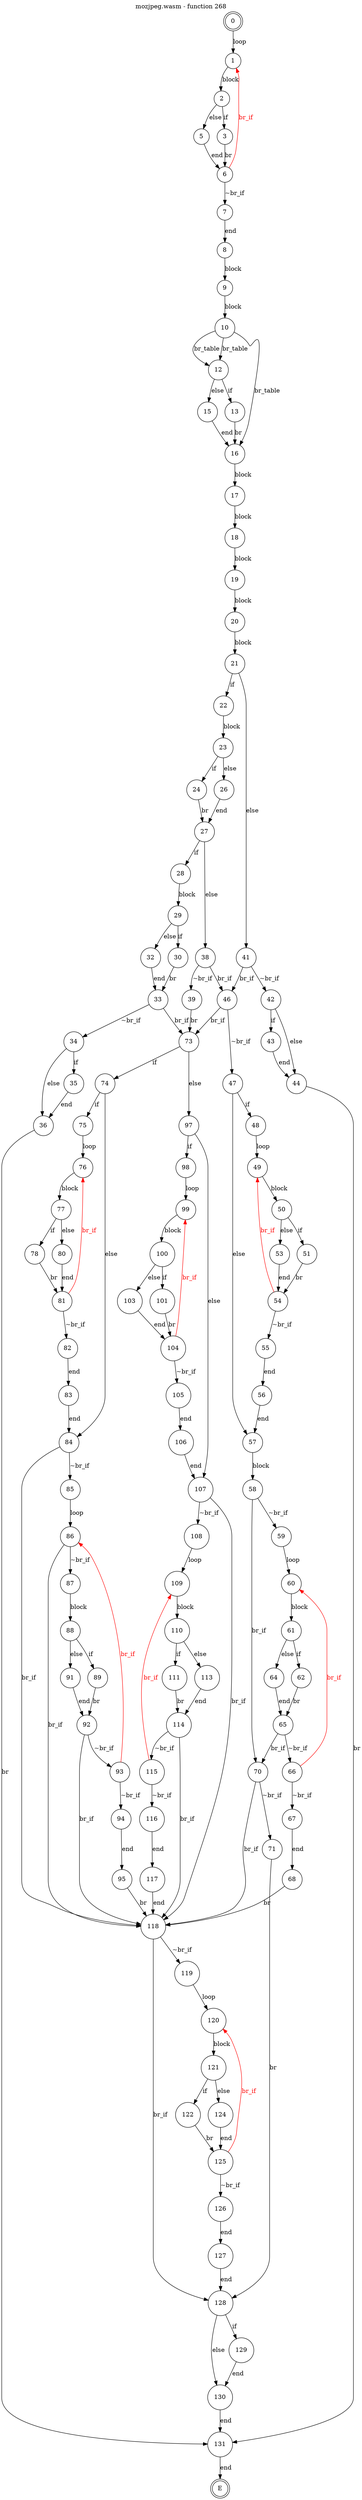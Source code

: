 digraph finite_state_machine {
    label = "mozjpeg.wasm - function 268"
    labelloc =  t
    labelfontsize = 16
    labelfontcolor = black
    labelfontname = "Helvetica"
    node [shape = doublecircle]; 0 E ;
    node [shape = circle];
    0 -> 1[label="loop"];
    1 -> 2[label="block"];
    2 -> 3[label="if"];
    2 -> 5[label="else"];
    3 -> 6[label="br"];
    5 -> 6[label="end"];
    6 -> 7[label="~br_if"];
    6 -> 1[color="red" fontcolor="red" label="br_if"];
    7 -> 8[label="end"];
    8 -> 9[label="block"];
    9 -> 10[label="block"];
    10 -> 12[label="br_table"];
    10 -> 16[label="br_table"];
    10 -> 12[label="br_table"];
    12 -> 13[label="if"];
    12 -> 15[label="else"];
    13 -> 16[label="br"];
    15 -> 16[label="end"];
    16 -> 17[label="block"];
    17 -> 18[label="block"];
    18 -> 19[label="block"];
    19 -> 20[label="block"];
    20 -> 21[label="block"];
    21 -> 22[label="if"];
    21 -> 41[label="else"];
    22 -> 23[label="block"];
    23 -> 24[label="if"];
    23 -> 26[label="else"];
    24 -> 27[label="br"];
    26 -> 27[label="end"];
    27 -> 28[label="if"];
    27 -> 38[label="else"];
    28 -> 29[label="block"];
    29 -> 30[label="if"];
    29 -> 32[label="else"];
    30 -> 33[label="br"];
    32 -> 33[label="end"];
    33 -> 34[label="~br_if"];
    33 -> 73[label="br_if"];
    34 -> 35[label="if"];
    34 -> 36[label="else"];
    35 -> 36[label="end"];
    36 -> 131[label="br"];
    38 -> 39[label="~br_if"];
    38 -> 46[label="br_if"];
    39 -> 73[label="br"];
    41 -> 42[label="~br_if"];
    41 -> 46[label="br_if"];
    42 -> 43[label="if"];
    42 -> 44[label="else"];
    43 -> 44[label="end"];
    44 -> 131[label="br"];
    46 -> 47[label="~br_if"];
    46 -> 73[label="br_if"];
    47 -> 48[label="if"];
    47 -> 57[label="else"];
    48 -> 49[label="loop"];
    49 -> 50[label="block"];
    50 -> 51[label="if"];
    50 -> 53[label="else"];
    51 -> 54[label="br"];
    53 -> 54[label="end"];
    54 -> 55[label="~br_if"];
    54 -> 49[color="red" fontcolor="red" label="br_if"];
    55 -> 56[label="end"];
    56 -> 57[label="end"];
    57 -> 58[label="block"];
    58 -> 59[label="~br_if"];
    58 -> 70[label="br_if"];
    59 -> 60[label="loop"];
    60 -> 61[label="block"];
    61 -> 62[label="if"];
    61 -> 64[label="else"];
    62 -> 65[label="br"];
    64 -> 65[label="end"];
    65 -> 66[label="~br_if"];
    65 -> 70[label="br_if"];
    66 -> 67[label="~br_if"];
    66 -> 60[color="red" fontcolor="red" label="br_if"];
    67 -> 68[label="end"];
    68 -> 118[label="br"];
    70 -> 71[label="~br_if"];
    70 -> 118[label="br_if"];
    71 -> 128[label="br"];
    73 -> 74[label="if"];
    73 -> 97[label="else"];
    74 -> 75[label="if"];
    74 -> 84[label="else"];
    75 -> 76[label="loop"];
    76 -> 77[label="block"];
    77 -> 78[label="if"];
    77 -> 80[label="else"];
    78 -> 81[label="br"];
    80 -> 81[label="end"];
    81 -> 82[label="~br_if"];
    81 -> 76[color="red" fontcolor="red" label="br_if"];
    82 -> 83[label="end"];
    83 -> 84[label="end"];
    84 -> 85[label="~br_if"];
    84 -> 118[label="br_if"];
    85 -> 86[label="loop"];
    86 -> 87[label="~br_if"];
    86 -> 118[label="br_if"];
    87 -> 88[label="block"];
    88 -> 89[label="if"];
    88 -> 91[label="else"];
    89 -> 92[label="br"];
    91 -> 92[label="end"];
    92 -> 93[label="~br_if"];
    92 -> 118[label="br_if"];
    93 -> 94[label="~br_if"];
    93 -> 86[color="red" fontcolor="red" label="br_if"];
    94 -> 95[label="end"];
    95 -> 118[label="br"];
    97 -> 98[label="if"];
    97 -> 107[label="else"];
    98 -> 99[label="loop"];
    99 -> 100[label="block"];
    100 -> 101[label="if"];
    100 -> 103[label="else"];
    101 -> 104[label="br"];
    103 -> 104[label="end"];
    104 -> 105[label="~br_if"];
    104 -> 99[color="red" fontcolor="red" label="br_if"];
    105 -> 106[label="end"];
    106 -> 107[label="end"];
    107 -> 108[label="~br_if"];
    107 -> 118[label="br_if"];
    108 -> 109[label="loop"];
    109 -> 110[label="block"];
    110 -> 111[label="if"];
    110 -> 113[label="else"];
    111 -> 114[label="br"];
    113 -> 114[label="end"];
    114 -> 115[label="~br_if"];
    114 -> 118[label="br_if"];
    115 -> 116[label="~br_if"];
    115 -> 109[color="red" fontcolor="red" label="br_if"];
    116 -> 117[label="end"];
    117 -> 118[label="end"];
    118 -> 119[label="~br_if"];
    118 -> 128[label="br_if"];
    119 -> 120[label="loop"];
    120 -> 121[label="block"];
    121 -> 122[label="if"];
    121 -> 124[label="else"];
    122 -> 125[label="br"];
    124 -> 125[label="end"];
    125 -> 126[label="~br_if"];
    125 -> 120[color="red" fontcolor="red" label="br_if"];
    126 -> 127[label="end"];
    127 -> 128[label="end"];
    128 -> 129[label="if"];
    128 -> 130[label="else"];
    129 -> 130[label="end"];
    130 -> 131[label="end"];
    131 -> E[label="end"];
}
